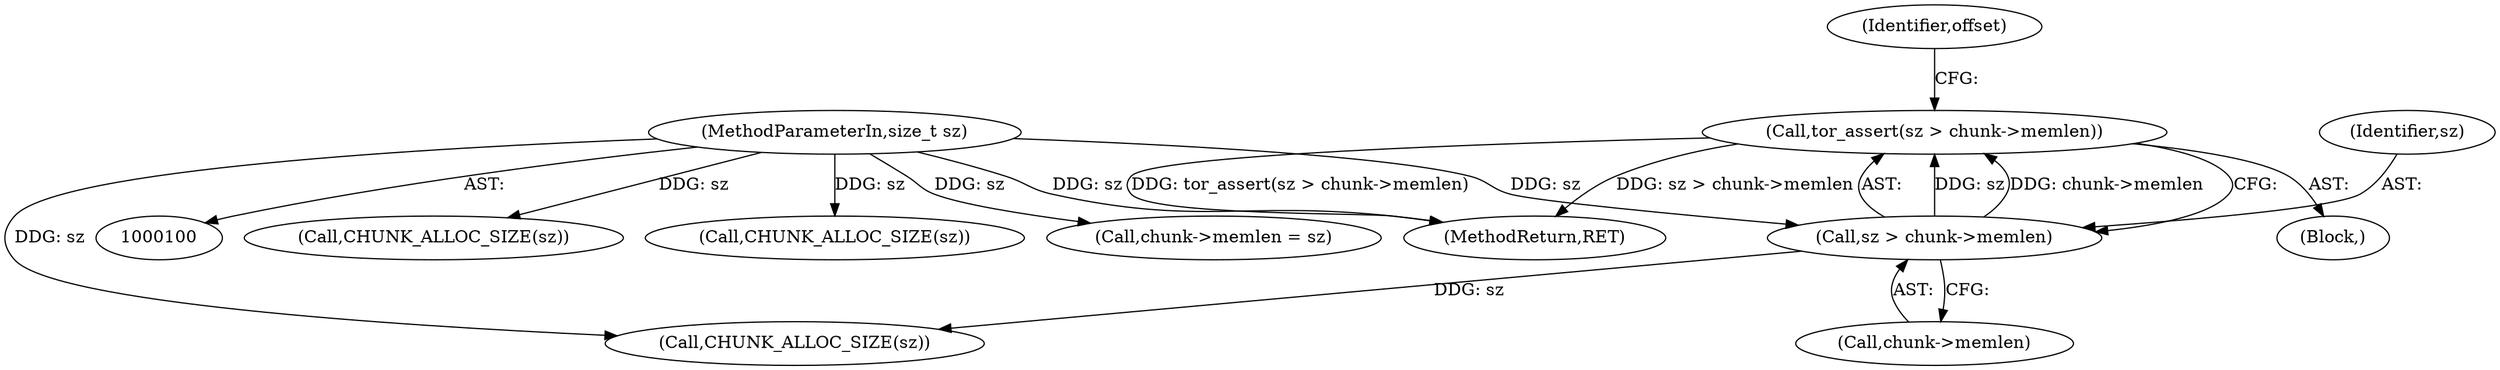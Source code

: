 digraph "0_tor_3cea86eb2fbb65949673eb4ba8ebb695c87a57ce@API" {
"1000111" [label="(Call,tor_assert(sz > chunk->memlen))"];
"1000112" [label="(Call,sz > chunk->memlen)"];
"1000102" [label="(MethodParameterIn,size_t sz)"];
"1000168" [label="(MethodReturn,RET)"];
"1000162" [label="(Call,CHUNK_ALLOC_SIZE(sz))"];
"1000103" [label="(Block,)"];
"1000112" [label="(Call,sz > chunk->memlen)"];
"1000114" [label="(Call,chunk->memlen)"];
"1000157" [label="(Call,CHUNK_ALLOC_SIZE(sz))"];
"1000111" [label="(Call,tor_assert(sz > chunk->memlen))"];
"1000132" [label="(Call,chunk->memlen = sz)"];
"1000118" [label="(Identifier,offset)"];
"1000102" [label="(MethodParameterIn,size_t sz)"];
"1000113" [label="(Identifier,sz)"];
"1000130" [label="(Call,CHUNK_ALLOC_SIZE(sz))"];
"1000111" -> "1000103"  [label="AST: "];
"1000111" -> "1000112"  [label="CFG: "];
"1000112" -> "1000111"  [label="AST: "];
"1000118" -> "1000111"  [label="CFG: "];
"1000111" -> "1000168"  [label="DDG: sz > chunk->memlen"];
"1000111" -> "1000168"  [label="DDG: tor_assert(sz > chunk->memlen)"];
"1000112" -> "1000111"  [label="DDG: sz"];
"1000112" -> "1000111"  [label="DDG: chunk->memlen"];
"1000112" -> "1000114"  [label="CFG: "];
"1000113" -> "1000112"  [label="AST: "];
"1000114" -> "1000112"  [label="AST: "];
"1000102" -> "1000112"  [label="DDG: sz"];
"1000112" -> "1000130"  [label="DDG: sz"];
"1000102" -> "1000100"  [label="AST: "];
"1000102" -> "1000168"  [label="DDG: sz"];
"1000102" -> "1000130"  [label="DDG: sz"];
"1000102" -> "1000132"  [label="DDG: sz"];
"1000102" -> "1000157"  [label="DDG: sz"];
"1000102" -> "1000162"  [label="DDG: sz"];
}
